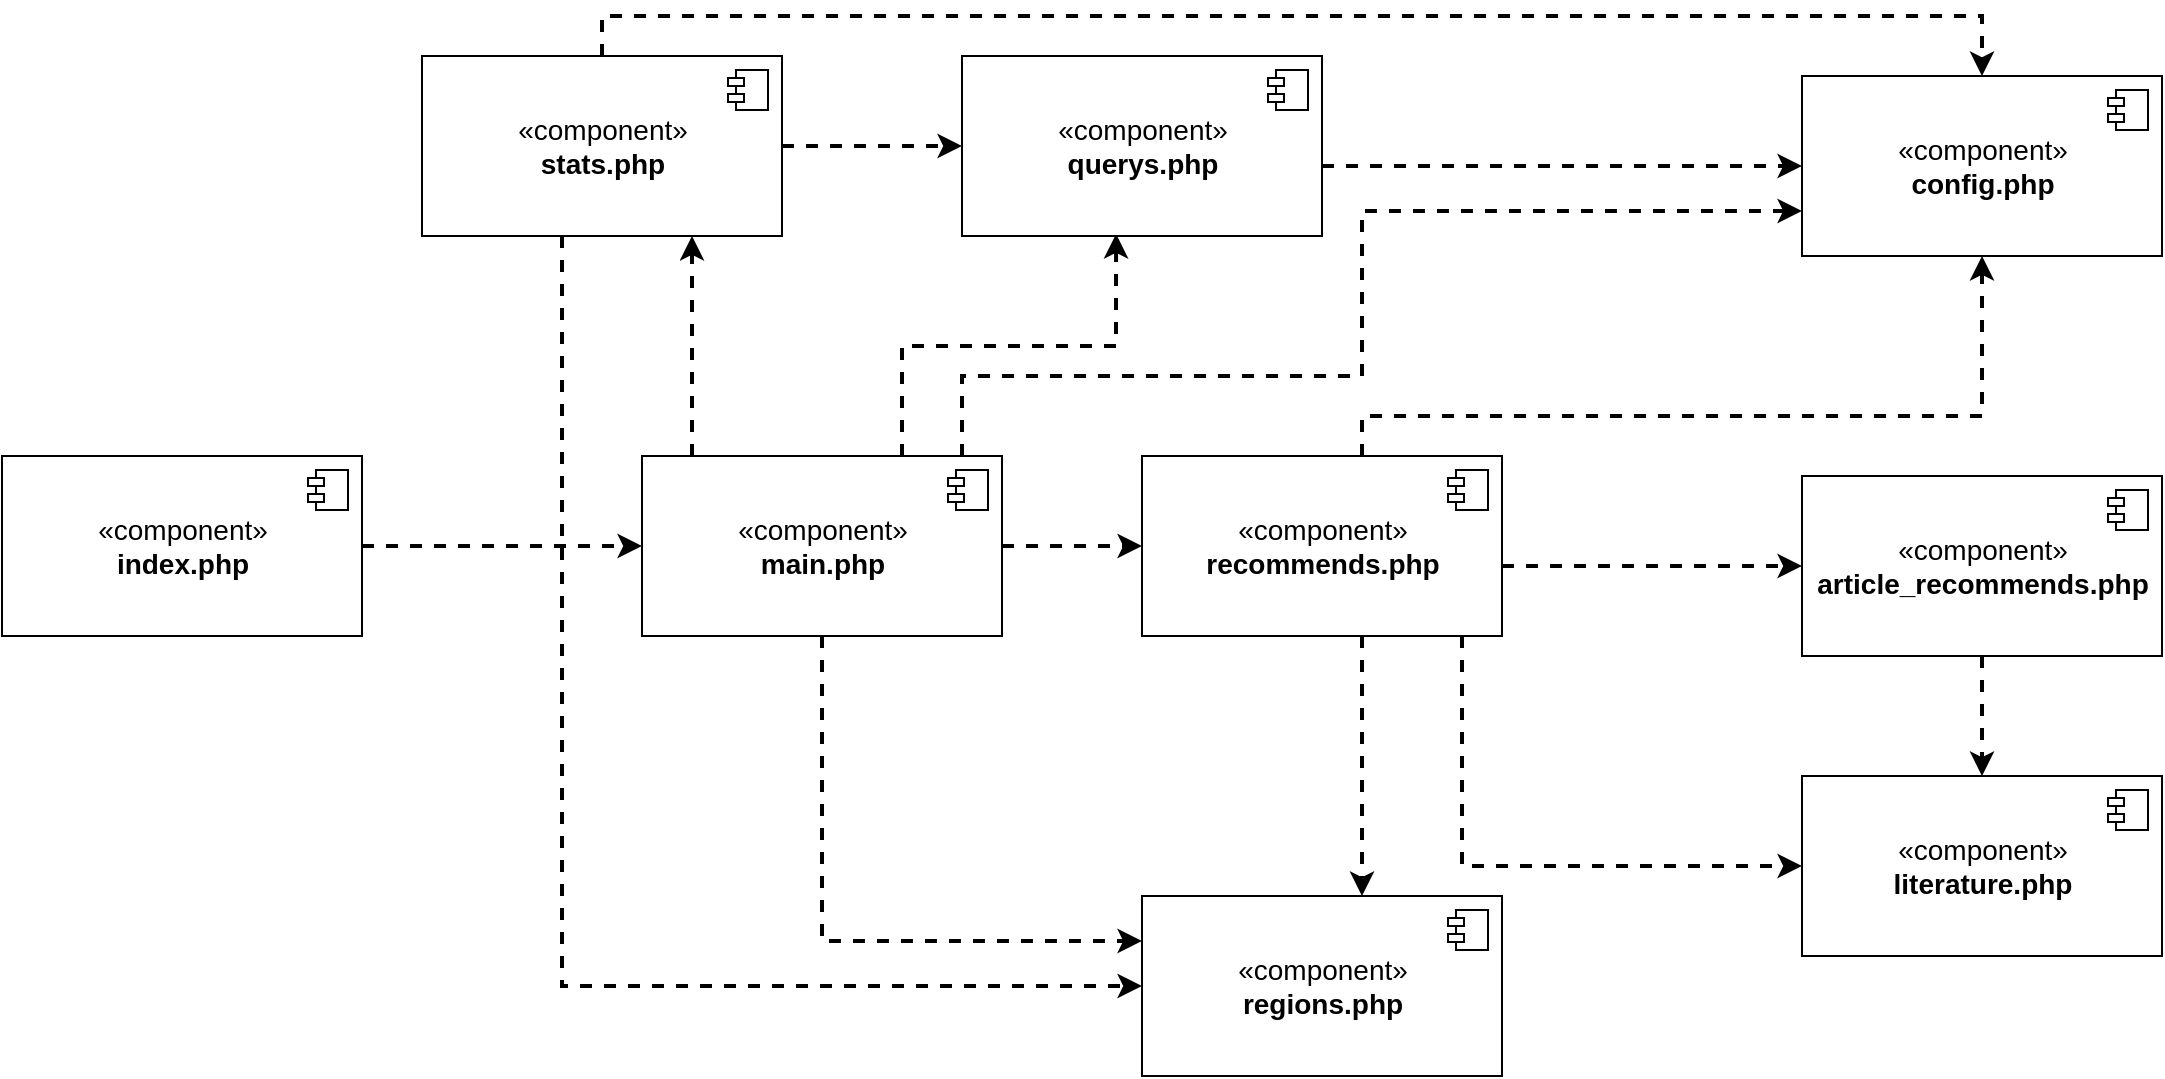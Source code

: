 <mxfile version="20.8.10" type="device"><diagram id="3CoGNPpIrh7MW3sYp5fA" name="Страница 1"><mxGraphModel dx="1434" dy="786" grid="1" gridSize="10" guides="1" tooltips="1" connect="1" arrows="1" fold="1" page="1" pageScale="1" pageWidth="827" pageHeight="1169" math="0" shadow="0"><root><mxCell id="0"/><mxCell id="1" parent="0"/><mxCell id="AmMZ3ghn56ANZ5Kj1u1w-24" style="edgeStyle=orthogonalEdgeStyle;rounded=0;orthogonalLoop=1;jettySize=auto;html=1;entryX=0;entryY=0.5;entryDx=0;entryDy=0;fontSize=14;dashed=1;strokeWidth=2;" parent="1" source="AmMZ3ghn56ANZ5Kj1u1w-4" target="AmMZ3ghn56ANZ5Kj1u1w-6" edge="1"><mxGeometry relative="1" as="geometry"/></mxCell><mxCell id="AmMZ3ghn56ANZ5Kj1u1w-4" value="«component»&lt;br&gt;&lt;b&gt;index.php&lt;/b&gt;" style="html=1;dropTarget=0;fontSize=14;" parent="1" vertex="1"><mxGeometry x="70" y="670" width="180" height="90" as="geometry"/></mxCell><mxCell id="AmMZ3ghn56ANZ5Kj1u1w-5" value="" style="shape=module;jettyWidth=8;jettyHeight=4;fontSize=14;" parent="AmMZ3ghn56ANZ5Kj1u1w-4" vertex="1"><mxGeometry x="1" width="20" height="20" relative="1" as="geometry"><mxPoint x="-27" y="7" as="offset"/></mxGeometry></mxCell><mxCell id="AmMZ3ghn56ANZ5Kj1u1w-27" style="edgeStyle=orthogonalEdgeStyle;rounded=0;orthogonalLoop=1;jettySize=auto;html=1;entryX=0.75;entryY=1;entryDx=0;entryDy=0;dashed=1;strokeWidth=2;fontSize=14;" parent="1" source="AmMZ3ghn56ANZ5Kj1u1w-6" target="AmMZ3ghn56ANZ5Kj1u1w-8" edge="1"><mxGeometry relative="1" as="geometry"><Array as="points"><mxPoint x="415" y="590"/><mxPoint x="415" y="590"/></Array></mxGeometry></mxCell><mxCell id="AmMZ3ghn56ANZ5Kj1u1w-29" style="edgeStyle=orthogonalEdgeStyle;rounded=0;orthogonalLoop=1;jettySize=auto;html=1;entryX=0.428;entryY=0.989;entryDx=0;entryDy=0;entryPerimeter=0;dashed=1;strokeWidth=2;fontSize=14;" parent="1" source="AmMZ3ghn56ANZ5Kj1u1w-6" target="AmMZ3ghn56ANZ5Kj1u1w-12" edge="1"><mxGeometry relative="1" as="geometry"><Array as="points"><mxPoint x="520" y="615"/><mxPoint x="627" y="615"/></Array></mxGeometry></mxCell><mxCell id="AmMZ3ghn56ANZ5Kj1u1w-30" style="edgeStyle=orthogonalEdgeStyle;rounded=0;orthogonalLoop=1;jettySize=auto;html=1;entryX=0;entryY=0.75;entryDx=0;entryDy=0;dashed=1;strokeWidth=2;fontSize=14;" parent="1" source="AmMZ3ghn56ANZ5Kj1u1w-6" target="AmMZ3ghn56ANZ5Kj1u1w-10" edge="1"><mxGeometry relative="1" as="geometry"><Array as="points"><mxPoint x="550" y="630"/><mxPoint x="750" y="630"/><mxPoint x="750" y="548"/></Array></mxGeometry></mxCell><mxCell id="AmMZ3ghn56ANZ5Kj1u1w-31" style="edgeStyle=orthogonalEdgeStyle;rounded=0;orthogonalLoop=1;jettySize=auto;html=1;entryX=0;entryY=0.25;entryDx=0;entryDy=0;dashed=1;strokeWidth=2;fontSize=14;exitX=0.5;exitY=1;exitDx=0;exitDy=0;" parent="1" source="AmMZ3ghn56ANZ5Kj1u1w-6" target="AmMZ3ghn56ANZ5Kj1u1w-16" edge="1"><mxGeometry relative="1" as="geometry"><Array as="points"><mxPoint x="480" y="913"/></Array></mxGeometry></mxCell><mxCell id="AmMZ3ghn56ANZ5Kj1u1w-37" style="edgeStyle=orthogonalEdgeStyle;rounded=0;orthogonalLoop=1;jettySize=auto;html=1;dashed=1;strokeWidth=2;fontSize=14;" parent="1" source="AmMZ3ghn56ANZ5Kj1u1w-6" target="AmMZ3ghn56ANZ5Kj1u1w-18" edge="1"><mxGeometry relative="1" as="geometry"/></mxCell><mxCell id="AmMZ3ghn56ANZ5Kj1u1w-6" value="«component»&lt;br&gt;&lt;b&gt;main.php&lt;/b&gt;" style="html=1;dropTarget=0;fontSize=14;" parent="1" vertex="1"><mxGeometry x="390" y="670" width="180" height="90" as="geometry"/></mxCell><mxCell id="AmMZ3ghn56ANZ5Kj1u1w-7" value="" style="shape=module;jettyWidth=8;jettyHeight=4;fontSize=14;" parent="AmMZ3ghn56ANZ5Kj1u1w-6" vertex="1"><mxGeometry x="1" width="20" height="20" relative="1" as="geometry"><mxPoint x="-27" y="7" as="offset"/></mxGeometry></mxCell><mxCell id="AmMZ3ghn56ANZ5Kj1u1w-33" style="edgeStyle=orthogonalEdgeStyle;rounded=0;orthogonalLoop=1;jettySize=auto;html=1;entryX=0;entryY=0.5;entryDx=0;entryDy=0;dashed=1;strokeWidth=2;fontSize=14;" parent="1" source="AmMZ3ghn56ANZ5Kj1u1w-8" target="AmMZ3ghn56ANZ5Kj1u1w-16" edge="1"><mxGeometry relative="1" as="geometry"><Array as="points"><mxPoint x="350" y="935"/></Array></mxGeometry></mxCell><mxCell id="AmMZ3ghn56ANZ5Kj1u1w-34" style="edgeStyle=orthogonalEdgeStyle;rounded=0;orthogonalLoop=1;jettySize=auto;html=1;entryX=0;entryY=0.5;entryDx=0;entryDy=0;dashed=1;strokeWidth=2;fontSize=14;" parent="1" source="AmMZ3ghn56ANZ5Kj1u1w-8" target="AmMZ3ghn56ANZ5Kj1u1w-12" edge="1"><mxGeometry relative="1" as="geometry"/></mxCell><mxCell id="AmMZ3ghn56ANZ5Kj1u1w-35" style="edgeStyle=orthogonalEdgeStyle;rounded=0;orthogonalLoop=1;jettySize=auto;html=1;entryX=0.5;entryY=0;entryDx=0;entryDy=0;dashed=1;strokeWidth=2;fontSize=14;" parent="1" source="AmMZ3ghn56ANZ5Kj1u1w-8" target="AmMZ3ghn56ANZ5Kj1u1w-10" edge="1"><mxGeometry relative="1" as="geometry"><Array as="points"><mxPoint x="370" y="450"/><mxPoint x="1060" y="450"/></Array></mxGeometry></mxCell><mxCell id="AmMZ3ghn56ANZ5Kj1u1w-8" value="«component»&lt;br&gt;&lt;b&gt;stats.php&lt;/b&gt;" style="html=1;dropTarget=0;fontSize=14;" parent="1" vertex="1"><mxGeometry x="280" y="470" width="180" height="90" as="geometry"/></mxCell><mxCell id="AmMZ3ghn56ANZ5Kj1u1w-9" value="" style="shape=module;jettyWidth=8;jettyHeight=4;fontSize=14;" parent="AmMZ3ghn56ANZ5Kj1u1w-8" vertex="1"><mxGeometry x="1" width="20" height="20" relative="1" as="geometry"><mxPoint x="-27" y="7" as="offset"/></mxGeometry></mxCell><mxCell id="AmMZ3ghn56ANZ5Kj1u1w-10" value="«component»&lt;br&gt;&lt;b&gt;config.php&lt;/b&gt;" style="html=1;dropTarget=0;fontSize=14;" parent="1" vertex="1"><mxGeometry x="970" y="480" width="180" height="90" as="geometry"/></mxCell><mxCell id="AmMZ3ghn56ANZ5Kj1u1w-11" value="" style="shape=module;jettyWidth=8;jettyHeight=4;fontSize=14;" parent="AmMZ3ghn56ANZ5Kj1u1w-10" vertex="1"><mxGeometry x="1" width="20" height="20" relative="1" as="geometry"><mxPoint x="-27" y="7" as="offset"/></mxGeometry></mxCell><mxCell id="AmMZ3ghn56ANZ5Kj1u1w-32" style="edgeStyle=orthogonalEdgeStyle;rounded=0;orthogonalLoop=1;jettySize=auto;html=1;dashed=1;strokeWidth=2;fontSize=14;" parent="1" source="AmMZ3ghn56ANZ5Kj1u1w-12" target="AmMZ3ghn56ANZ5Kj1u1w-10" edge="1"><mxGeometry relative="1" as="geometry"><Array as="points"><mxPoint x="790" y="525"/><mxPoint x="790" y="525"/></Array></mxGeometry></mxCell><mxCell id="AmMZ3ghn56ANZ5Kj1u1w-12" value="«component»&lt;br&gt;&lt;b&gt;querys.php&lt;/b&gt;" style="html=1;dropTarget=0;fontSize=14;" parent="1" vertex="1"><mxGeometry x="550" y="470" width="180" height="90" as="geometry"/></mxCell><mxCell id="AmMZ3ghn56ANZ5Kj1u1w-13" value="" style="shape=module;jettyWidth=8;jettyHeight=4;fontSize=14;" parent="AmMZ3ghn56ANZ5Kj1u1w-12" vertex="1"><mxGeometry x="1" width="20" height="20" relative="1" as="geometry"><mxPoint x="-27" y="7" as="offset"/></mxGeometry></mxCell><mxCell id="AmMZ3ghn56ANZ5Kj1u1w-16" value="«component»&lt;br&gt;&lt;b&gt;regions.php&lt;/b&gt;" style="html=1;dropTarget=0;fontSize=14;" parent="1" vertex="1"><mxGeometry x="640" y="890" width="180" height="90" as="geometry"/></mxCell><mxCell id="AmMZ3ghn56ANZ5Kj1u1w-17" value="" style="shape=module;jettyWidth=8;jettyHeight=4;fontSize=14;" parent="AmMZ3ghn56ANZ5Kj1u1w-16" vertex="1"><mxGeometry x="1" width="20" height="20" relative="1" as="geometry"><mxPoint x="-27" y="7" as="offset"/></mxGeometry></mxCell><mxCell id="AmMZ3ghn56ANZ5Kj1u1w-39" style="edgeStyle=orthogonalEdgeStyle;rounded=0;orthogonalLoop=1;jettySize=auto;html=1;dashed=1;strokeWidth=2;fontSize=14;entryX=0.5;entryY=1;entryDx=0;entryDy=0;" parent="1" source="AmMZ3ghn56ANZ5Kj1u1w-18" edge="1" target="AmMZ3ghn56ANZ5Kj1u1w-10"><mxGeometry relative="1" as="geometry"><mxPoint x="940" y="560" as="targetPoint"/><Array as="points"><mxPoint x="750" y="650"/><mxPoint x="1060" y="650"/></Array></mxGeometry></mxCell><mxCell id="AmMZ3ghn56ANZ5Kj1u1w-40" style="edgeStyle=orthogonalEdgeStyle;rounded=0;orthogonalLoop=1;jettySize=auto;html=1;entryX=0;entryY=0.5;entryDx=0;entryDy=0;dashed=1;strokeWidth=2;fontSize=14;" parent="1" source="AmMZ3ghn56ANZ5Kj1u1w-18" target="AmMZ3ghn56ANZ5Kj1u1w-20" edge="1"><mxGeometry relative="1" as="geometry"><Array as="points"><mxPoint x="880" y="725"/><mxPoint x="880" y="725"/></Array></mxGeometry></mxCell><mxCell id="AmMZ3ghn56ANZ5Kj1u1w-48" style="edgeStyle=orthogonalEdgeStyle;rounded=0;orthogonalLoop=1;jettySize=auto;html=1;entryX=0;entryY=0.5;entryDx=0;entryDy=0;dashed=1;strokeWidth=2;fontSize=14;" parent="1" source="AmMZ3ghn56ANZ5Kj1u1w-18" target="AmMZ3ghn56ANZ5Kj1u1w-22" edge="1"><mxGeometry relative="1" as="geometry"><Array as="points"><mxPoint x="800" y="875"/></Array></mxGeometry></mxCell><mxCell id="hA5ebtBLcf2VRzwF0caA-1" style="edgeStyle=orthogonalEdgeStyle;rounded=0;orthogonalLoop=1;jettySize=auto;html=1;strokeWidth=2;dashed=1;" edge="1" parent="1" source="AmMZ3ghn56ANZ5Kj1u1w-18" target="AmMZ3ghn56ANZ5Kj1u1w-16"><mxGeometry relative="1" as="geometry"><Array as="points"><mxPoint x="750" y="860"/><mxPoint x="750" y="860"/></Array></mxGeometry></mxCell><mxCell id="AmMZ3ghn56ANZ5Kj1u1w-18" value="«component»&lt;br&gt;&lt;b&gt;recommends.php&lt;/b&gt;" style="html=1;dropTarget=0;fontSize=14;" parent="1" vertex="1"><mxGeometry x="640" y="670" width="180" height="90" as="geometry"/></mxCell><mxCell id="AmMZ3ghn56ANZ5Kj1u1w-19" value="" style="shape=module;jettyWidth=8;jettyHeight=4;fontSize=14;" parent="AmMZ3ghn56ANZ5Kj1u1w-18" vertex="1"><mxGeometry x="1" width="20" height="20" relative="1" as="geometry"><mxPoint x="-27" y="7" as="offset"/></mxGeometry></mxCell><mxCell id="AmMZ3ghn56ANZ5Kj1u1w-47" value="" style="edgeStyle=orthogonalEdgeStyle;rounded=0;orthogonalLoop=1;jettySize=auto;html=1;dashed=1;strokeWidth=2;fontSize=14;" parent="1" source="AmMZ3ghn56ANZ5Kj1u1w-20" target="AmMZ3ghn56ANZ5Kj1u1w-22" edge="1"><mxGeometry relative="1" as="geometry"/></mxCell><mxCell id="AmMZ3ghn56ANZ5Kj1u1w-20" value="«component»&lt;br&gt;&lt;b&gt;article_recommends.php&lt;/b&gt;" style="html=1;dropTarget=0;fontSize=14;" parent="1" vertex="1"><mxGeometry x="970" y="680" width="180" height="90" as="geometry"/></mxCell><mxCell id="AmMZ3ghn56ANZ5Kj1u1w-21" value="" style="shape=module;jettyWidth=8;jettyHeight=4;fontSize=14;" parent="AmMZ3ghn56ANZ5Kj1u1w-20" vertex="1"><mxGeometry x="1" width="20" height="20" relative="1" as="geometry"><mxPoint x="-27" y="7" as="offset"/></mxGeometry></mxCell><mxCell id="AmMZ3ghn56ANZ5Kj1u1w-22" value="«component»&lt;br&gt;&lt;b&gt;literature.php&lt;/b&gt;" style="html=1;dropTarget=0;fontSize=14;" parent="1" vertex="1"><mxGeometry x="970" y="830" width="180" height="90" as="geometry"/></mxCell><mxCell id="AmMZ3ghn56ANZ5Kj1u1w-23" value="" style="shape=module;jettyWidth=8;jettyHeight=4;fontSize=14;" parent="AmMZ3ghn56ANZ5Kj1u1w-22" vertex="1"><mxGeometry x="1" width="20" height="20" relative="1" as="geometry"><mxPoint x="-27" y="7" as="offset"/></mxGeometry></mxCell></root></mxGraphModel></diagram></mxfile>